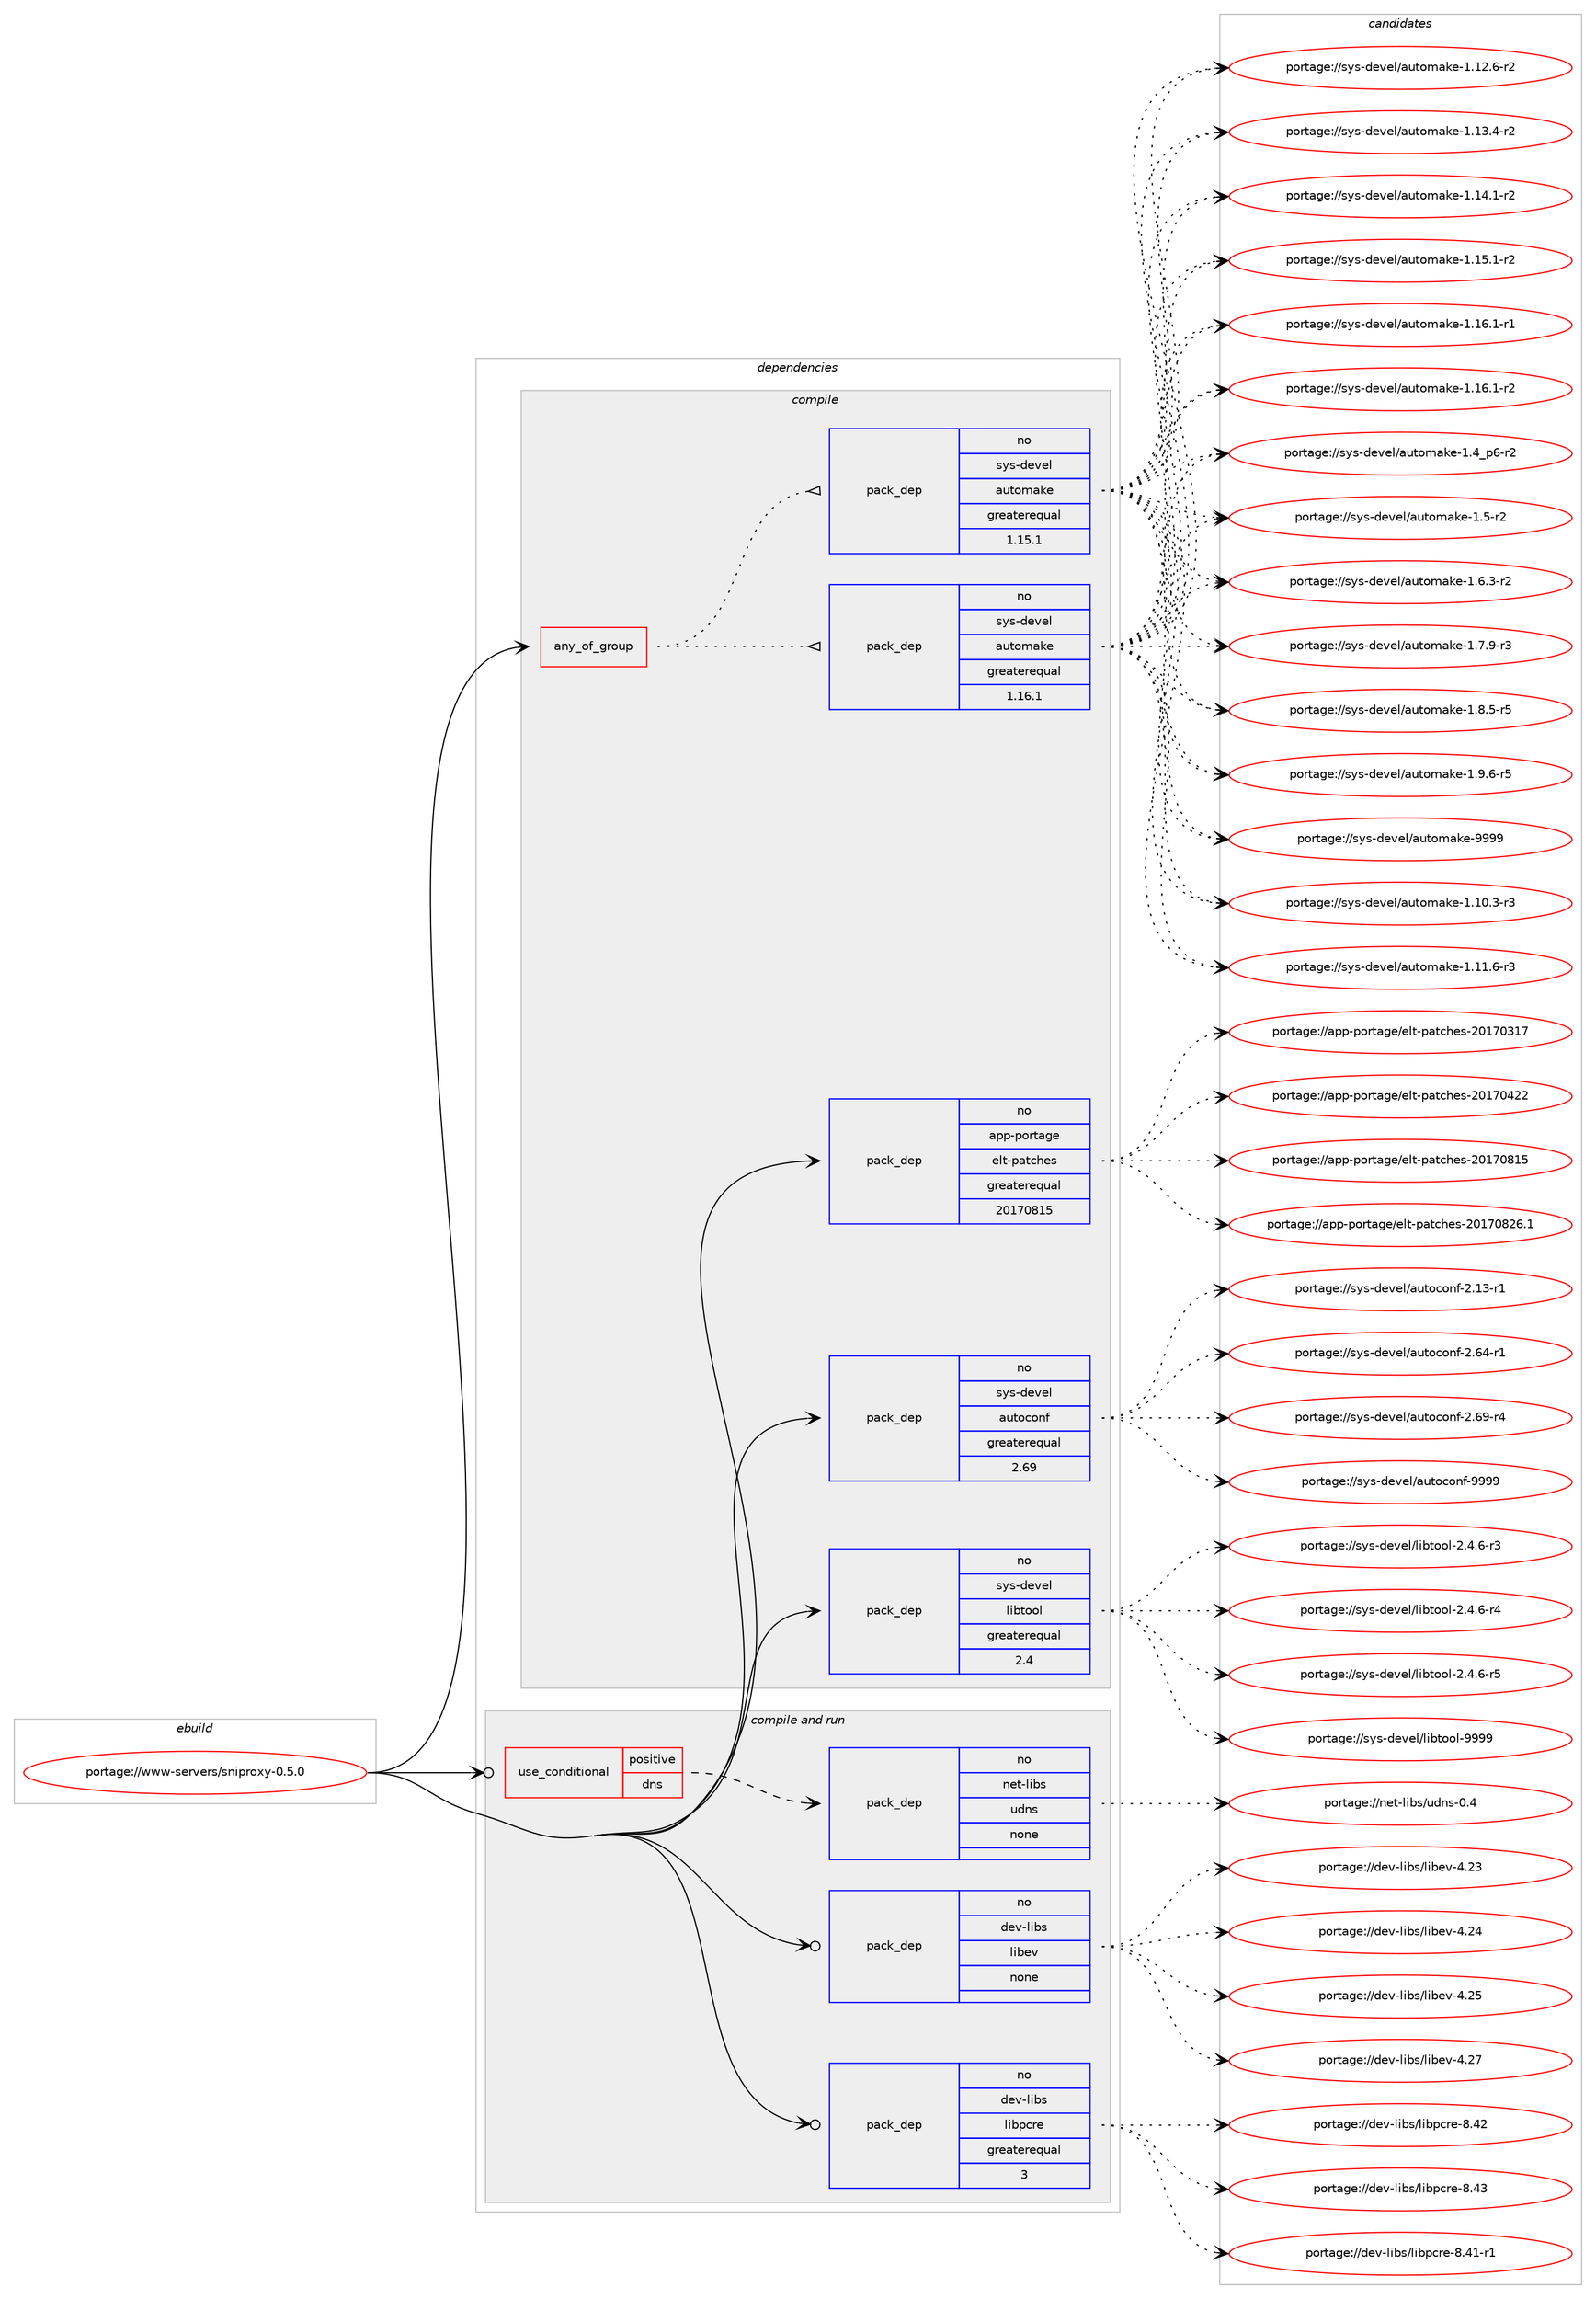 digraph prolog {

# *************
# Graph options
# *************

newrank=true;
concentrate=true;
compound=true;
graph [rankdir=LR,fontname=Helvetica,fontsize=10,ranksep=1.5];#, ranksep=2.5, nodesep=0.2];
edge  [arrowhead=vee];
node  [fontname=Helvetica,fontsize=10];

# **********
# The ebuild
# **********

subgraph cluster_leftcol {
color=gray;
rank=same;
label=<<i>ebuild</i>>;
id [label="portage://www-servers/sniproxy-0.5.0", color=red, width=4, href="../www-servers/sniproxy-0.5.0.svg"];
}

# ****************
# The dependencies
# ****************

subgraph cluster_midcol {
color=gray;
label=<<i>dependencies</i>>;
subgraph cluster_compile {
fillcolor="#eeeeee";
style=filled;
label=<<i>compile</i>>;
subgraph any7610 {
dependency444362 [label=<<TABLE BORDER="0" CELLBORDER="1" CELLSPACING="0" CELLPADDING="4"><TR><TD CELLPADDING="10">any_of_group</TD></TR></TABLE>>, shape=none, color=red];subgraph pack329436 {
dependency444363 [label=<<TABLE BORDER="0" CELLBORDER="1" CELLSPACING="0" CELLPADDING="4" WIDTH="220"><TR><TD ROWSPAN="6" CELLPADDING="30">pack_dep</TD></TR><TR><TD WIDTH="110">no</TD></TR><TR><TD>sys-devel</TD></TR><TR><TD>automake</TD></TR><TR><TD>greaterequal</TD></TR><TR><TD>1.16.1</TD></TR></TABLE>>, shape=none, color=blue];
}
dependency444362:e -> dependency444363:w [weight=20,style="dotted",arrowhead="oinv"];
subgraph pack329437 {
dependency444364 [label=<<TABLE BORDER="0" CELLBORDER="1" CELLSPACING="0" CELLPADDING="4" WIDTH="220"><TR><TD ROWSPAN="6" CELLPADDING="30">pack_dep</TD></TR><TR><TD WIDTH="110">no</TD></TR><TR><TD>sys-devel</TD></TR><TR><TD>automake</TD></TR><TR><TD>greaterequal</TD></TR><TR><TD>1.15.1</TD></TR></TABLE>>, shape=none, color=blue];
}
dependency444362:e -> dependency444364:w [weight=20,style="dotted",arrowhead="oinv"];
}
id:e -> dependency444362:w [weight=20,style="solid",arrowhead="vee"];
subgraph pack329438 {
dependency444365 [label=<<TABLE BORDER="0" CELLBORDER="1" CELLSPACING="0" CELLPADDING="4" WIDTH="220"><TR><TD ROWSPAN="6" CELLPADDING="30">pack_dep</TD></TR><TR><TD WIDTH="110">no</TD></TR><TR><TD>app-portage</TD></TR><TR><TD>elt-patches</TD></TR><TR><TD>greaterequal</TD></TR><TR><TD>20170815</TD></TR></TABLE>>, shape=none, color=blue];
}
id:e -> dependency444365:w [weight=20,style="solid",arrowhead="vee"];
subgraph pack329439 {
dependency444366 [label=<<TABLE BORDER="0" CELLBORDER="1" CELLSPACING="0" CELLPADDING="4" WIDTH="220"><TR><TD ROWSPAN="6" CELLPADDING="30">pack_dep</TD></TR><TR><TD WIDTH="110">no</TD></TR><TR><TD>sys-devel</TD></TR><TR><TD>autoconf</TD></TR><TR><TD>greaterequal</TD></TR><TR><TD>2.69</TD></TR></TABLE>>, shape=none, color=blue];
}
id:e -> dependency444366:w [weight=20,style="solid",arrowhead="vee"];
subgraph pack329440 {
dependency444367 [label=<<TABLE BORDER="0" CELLBORDER="1" CELLSPACING="0" CELLPADDING="4" WIDTH="220"><TR><TD ROWSPAN="6" CELLPADDING="30">pack_dep</TD></TR><TR><TD WIDTH="110">no</TD></TR><TR><TD>sys-devel</TD></TR><TR><TD>libtool</TD></TR><TR><TD>greaterequal</TD></TR><TR><TD>2.4</TD></TR></TABLE>>, shape=none, color=blue];
}
id:e -> dependency444367:w [weight=20,style="solid",arrowhead="vee"];
}
subgraph cluster_compileandrun {
fillcolor="#eeeeee";
style=filled;
label=<<i>compile and run</i>>;
subgraph cond107039 {
dependency444368 [label=<<TABLE BORDER="0" CELLBORDER="1" CELLSPACING="0" CELLPADDING="4"><TR><TD ROWSPAN="3" CELLPADDING="10">use_conditional</TD></TR><TR><TD>positive</TD></TR><TR><TD>dns</TD></TR></TABLE>>, shape=none, color=red];
subgraph pack329441 {
dependency444369 [label=<<TABLE BORDER="0" CELLBORDER="1" CELLSPACING="0" CELLPADDING="4" WIDTH="220"><TR><TD ROWSPAN="6" CELLPADDING="30">pack_dep</TD></TR><TR><TD WIDTH="110">no</TD></TR><TR><TD>net-libs</TD></TR><TR><TD>udns</TD></TR><TR><TD>none</TD></TR><TR><TD></TD></TR></TABLE>>, shape=none, color=blue];
}
dependency444368:e -> dependency444369:w [weight=20,style="dashed",arrowhead="vee"];
}
id:e -> dependency444368:w [weight=20,style="solid",arrowhead="odotvee"];
subgraph pack329442 {
dependency444370 [label=<<TABLE BORDER="0" CELLBORDER="1" CELLSPACING="0" CELLPADDING="4" WIDTH="220"><TR><TD ROWSPAN="6" CELLPADDING="30">pack_dep</TD></TR><TR><TD WIDTH="110">no</TD></TR><TR><TD>dev-libs</TD></TR><TR><TD>libev</TD></TR><TR><TD>none</TD></TR><TR><TD></TD></TR></TABLE>>, shape=none, color=blue];
}
id:e -> dependency444370:w [weight=20,style="solid",arrowhead="odotvee"];
subgraph pack329443 {
dependency444371 [label=<<TABLE BORDER="0" CELLBORDER="1" CELLSPACING="0" CELLPADDING="4" WIDTH="220"><TR><TD ROWSPAN="6" CELLPADDING="30">pack_dep</TD></TR><TR><TD WIDTH="110">no</TD></TR><TR><TD>dev-libs</TD></TR><TR><TD>libpcre</TD></TR><TR><TD>greaterequal</TD></TR><TR><TD>3</TD></TR></TABLE>>, shape=none, color=blue];
}
id:e -> dependency444371:w [weight=20,style="solid",arrowhead="odotvee"];
}
subgraph cluster_run {
fillcolor="#eeeeee";
style=filled;
label=<<i>run</i>>;
}
}

# **************
# The candidates
# **************

subgraph cluster_choices {
rank=same;
color=gray;
label=<<i>candidates</i>>;

subgraph choice329436 {
color=black;
nodesep=1;
choiceportage11512111545100101118101108479711711611110997107101454946494846514511451 [label="portage://sys-devel/automake-1.10.3-r3", color=red, width=4,href="../sys-devel/automake-1.10.3-r3.svg"];
choiceportage11512111545100101118101108479711711611110997107101454946494946544511451 [label="portage://sys-devel/automake-1.11.6-r3", color=red, width=4,href="../sys-devel/automake-1.11.6-r3.svg"];
choiceportage11512111545100101118101108479711711611110997107101454946495046544511450 [label="portage://sys-devel/automake-1.12.6-r2", color=red, width=4,href="../sys-devel/automake-1.12.6-r2.svg"];
choiceportage11512111545100101118101108479711711611110997107101454946495146524511450 [label="portage://sys-devel/automake-1.13.4-r2", color=red, width=4,href="../sys-devel/automake-1.13.4-r2.svg"];
choiceportage11512111545100101118101108479711711611110997107101454946495246494511450 [label="portage://sys-devel/automake-1.14.1-r2", color=red, width=4,href="../sys-devel/automake-1.14.1-r2.svg"];
choiceportage11512111545100101118101108479711711611110997107101454946495346494511450 [label="portage://sys-devel/automake-1.15.1-r2", color=red, width=4,href="../sys-devel/automake-1.15.1-r2.svg"];
choiceportage11512111545100101118101108479711711611110997107101454946495446494511449 [label="portage://sys-devel/automake-1.16.1-r1", color=red, width=4,href="../sys-devel/automake-1.16.1-r1.svg"];
choiceportage11512111545100101118101108479711711611110997107101454946495446494511450 [label="portage://sys-devel/automake-1.16.1-r2", color=red, width=4,href="../sys-devel/automake-1.16.1-r2.svg"];
choiceportage115121115451001011181011084797117116111109971071014549465295112544511450 [label="portage://sys-devel/automake-1.4_p6-r2", color=red, width=4,href="../sys-devel/automake-1.4_p6-r2.svg"];
choiceportage11512111545100101118101108479711711611110997107101454946534511450 [label="portage://sys-devel/automake-1.5-r2", color=red, width=4,href="../sys-devel/automake-1.5-r2.svg"];
choiceportage115121115451001011181011084797117116111109971071014549465446514511450 [label="portage://sys-devel/automake-1.6.3-r2", color=red, width=4,href="../sys-devel/automake-1.6.3-r2.svg"];
choiceportage115121115451001011181011084797117116111109971071014549465546574511451 [label="portage://sys-devel/automake-1.7.9-r3", color=red, width=4,href="../sys-devel/automake-1.7.9-r3.svg"];
choiceportage115121115451001011181011084797117116111109971071014549465646534511453 [label="portage://sys-devel/automake-1.8.5-r5", color=red, width=4,href="../sys-devel/automake-1.8.5-r5.svg"];
choiceportage115121115451001011181011084797117116111109971071014549465746544511453 [label="portage://sys-devel/automake-1.9.6-r5", color=red, width=4,href="../sys-devel/automake-1.9.6-r5.svg"];
choiceportage115121115451001011181011084797117116111109971071014557575757 [label="portage://sys-devel/automake-9999", color=red, width=4,href="../sys-devel/automake-9999.svg"];
dependency444363:e -> choiceportage11512111545100101118101108479711711611110997107101454946494846514511451:w [style=dotted,weight="100"];
dependency444363:e -> choiceportage11512111545100101118101108479711711611110997107101454946494946544511451:w [style=dotted,weight="100"];
dependency444363:e -> choiceportage11512111545100101118101108479711711611110997107101454946495046544511450:w [style=dotted,weight="100"];
dependency444363:e -> choiceportage11512111545100101118101108479711711611110997107101454946495146524511450:w [style=dotted,weight="100"];
dependency444363:e -> choiceportage11512111545100101118101108479711711611110997107101454946495246494511450:w [style=dotted,weight="100"];
dependency444363:e -> choiceportage11512111545100101118101108479711711611110997107101454946495346494511450:w [style=dotted,weight="100"];
dependency444363:e -> choiceportage11512111545100101118101108479711711611110997107101454946495446494511449:w [style=dotted,weight="100"];
dependency444363:e -> choiceportage11512111545100101118101108479711711611110997107101454946495446494511450:w [style=dotted,weight="100"];
dependency444363:e -> choiceportage115121115451001011181011084797117116111109971071014549465295112544511450:w [style=dotted,weight="100"];
dependency444363:e -> choiceportage11512111545100101118101108479711711611110997107101454946534511450:w [style=dotted,weight="100"];
dependency444363:e -> choiceportage115121115451001011181011084797117116111109971071014549465446514511450:w [style=dotted,weight="100"];
dependency444363:e -> choiceportage115121115451001011181011084797117116111109971071014549465546574511451:w [style=dotted,weight="100"];
dependency444363:e -> choiceportage115121115451001011181011084797117116111109971071014549465646534511453:w [style=dotted,weight="100"];
dependency444363:e -> choiceportage115121115451001011181011084797117116111109971071014549465746544511453:w [style=dotted,weight="100"];
dependency444363:e -> choiceportage115121115451001011181011084797117116111109971071014557575757:w [style=dotted,weight="100"];
}
subgraph choice329437 {
color=black;
nodesep=1;
choiceportage11512111545100101118101108479711711611110997107101454946494846514511451 [label="portage://sys-devel/automake-1.10.3-r3", color=red, width=4,href="../sys-devel/automake-1.10.3-r3.svg"];
choiceportage11512111545100101118101108479711711611110997107101454946494946544511451 [label="portage://sys-devel/automake-1.11.6-r3", color=red, width=4,href="../sys-devel/automake-1.11.6-r3.svg"];
choiceportage11512111545100101118101108479711711611110997107101454946495046544511450 [label="portage://sys-devel/automake-1.12.6-r2", color=red, width=4,href="../sys-devel/automake-1.12.6-r2.svg"];
choiceportage11512111545100101118101108479711711611110997107101454946495146524511450 [label="portage://sys-devel/automake-1.13.4-r2", color=red, width=4,href="../sys-devel/automake-1.13.4-r2.svg"];
choiceportage11512111545100101118101108479711711611110997107101454946495246494511450 [label="portage://sys-devel/automake-1.14.1-r2", color=red, width=4,href="../sys-devel/automake-1.14.1-r2.svg"];
choiceportage11512111545100101118101108479711711611110997107101454946495346494511450 [label="portage://sys-devel/automake-1.15.1-r2", color=red, width=4,href="../sys-devel/automake-1.15.1-r2.svg"];
choiceportage11512111545100101118101108479711711611110997107101454946495446494511449 [label="portage://sys-devel/automake-1.16.1-r1", color=red, width=4,href="../sys-devel/automake-1.16.1-r1.svg"];
choiceportage11512111545100101118101108479711711611110997107101454946495446494511450 [label="portage://sys-devel/automake-1.16.1-r2", color=red, width=4,href="../sys-devel/automake-1.16.1-r2.svg"];
choiceportage115121115451001011181011084797117116111109971071014549465295112544511450 [label="portage://sys-devel/automake-1.4_p6-r2", color=red, width=4,href="../sys-devel/automake-1.4_p6-r2.svg"];
choiceportage11512111545100101118101108479711711611110997107101454946534511450 [label="portage://sys-devel/automake-1.5-r2", color=red, width=4,href="../sys-devel/automake-1.5-r2.svg"];
choiceportage115121115451001011181011084797117116111109971071014549465446514511450 [label="portage://sys-devel/automake-1.6.3-r2", color=red, width=4,href="../sys-devel/automake-1.6.3-r2.svg"];
choiceportage115121115451001011181011084797117116111109971071014549465546574511451 [label="portage://sys-devel/automake-1.7.9-r3", color=red, width=4,href="../sys-devel/automake-1.7.9-r3.svg"];
choiceportage115121115451001011181011084797117116111109971071014549465646534511453 [label="portage://sys-devel/automake-1.8.5-r5", color=red, width=4,href="../sys-devel/automake-1.8.5-r5.svg"];
choiceportage115121115451001011181011084797117116111109971071014549465746544511453 [label="portage://sys-devel/automake-1.9.6-r5", color=red, width=4,href="../sys-devel/automake-1.9.6-r5.svg"];
choiceportage115121115451001011181011084797117116111109971071014557575757 [label="portage://sys-devel/automake-9999", color=red, width=4,href="../sys-devel/automake-9999.svg"];
dependency444364:e -> choiceportage11512111545100101118101108479711711611110997107101454946494846514511451:w [style=dotted,weight="100"];
dependency444364:e -> choiceportage11512111545100101118101108479711711611110997107101454946494946544511451:w [style=dotted,weight="100"];
dependency444364:e -> choiceportage11512111545100101118101108479711711611110997107101454946495046544511450:w [style=dotted,weight="100"];
dependency444364:e -> choiceportage11512111545100101118101108479711711611110997107101454946495146524511450:w [style=dotted,weight="100"];
dependency444364:e -> choiceportage11512111545100101118101108479711711611110997107101454946495246494511450:w [style=dotted,weight="100"];
dependency444364:e -> choiceportage11512111545100101118101108479711711611110997107101454946495346494511450:w [style=dotted,weight="100"];
dependency444364:e -> choiceportage11512111545100101118101108479711711611110997107101454946495446494511449:w [style=dotted,weight="100"];
dependency444364:e -> choiceportage11512111545100101118101108479711711611110997107101454946495446494511450:w [style=dotted,weight="100"];
dependency444364:e -> choiceportage115121115451001011181011084797117116111109971071014549465295112544511450:w [style=dotted,weight="100"];
dependency444364:e -> choiceportage11512111545100101118101108479711711611110997107101454946534511450:w [style=dotted,weight="100"];
dependency444364:e -> choiceportage115121115451001011181011084797117116111109971071014549465446514511450:w [style=dotted,weight="100"];
dependency444364:e -> choiceportage115121115451001011181011084797117116111109971071014549465546574511451:w [style=dotted,weight="100"];
dependency444364:e -> choiceportage115121115451001011181011084797117116111109971071014549465646534511453:w [style=dotted,weight="100"];
dependency444364:e -> choiceportage115121115451001011181011084797117116111109971071014549465746544511453:w [style=dotted,weight="100"];
dependency444364:e -> choiceportage115121115451001011181011084797117116111109971071014557575757:w [style=dotted,weight="100"];
}
subgraph choice329438 {
color=black;
nodesep=1;
choiceportage97112112451121111141169710310147101108116451129711699104101115455048495548514955 [label="portage://app-portage/elt-patches-20170317", color=red, width=4,href="../app-portage/elt-patches-20170317.svg"];
choiceportage97112112451121111141169710310147101108116451129711699104101115455048495548525050 [label="portage://app-portage/elt-patches-20170422", color=red, width=4,href="../app-portage/elt-patches-20170422.svg"];
choiceportage97112112451121111141169710310147101108116451129711699104101115455048495548564953 [label="portage://app-portage/elt-patches-20170815", color=red, width=4,href="../app-portage/elt-patches-20170815.svg"];
choiceportage971121124511211111411697103101471011081164511297116991041011154550484955485650544649 [label="portage://app-portage/elt-patches-20170826.1", color=red, width=4,href="../app-portage/elt-patches-20170826.1.svg"];
dependency444365:e -> choiceportage97112112451121111141169710310147101108116451129711699104101115455048495548514955:w [style=dotted,weight="100"];
dependency444365:e -> choiceportage97112112451121111141169710310147101108116451129711699104101115455048495548525050:w [style=dotted,weight="100"];
dependency444365:e -> choiceportage97112112451121111141169710310147101108116451129711699104101115455048495548564953:w [style=dotted,weight="100"];
dependency444365:e -> choiceportage971121124511211111411697103101471011081164511297116991041011154550484955485650544649:w [style=dotted,weight="100"];
}
subgraph choice329439 {
color=black;
nodesep=1;
choiceportage1151211154510010111810110847971171161119911111010245504649514511449 [label="portage://sys-devel/autoconf-2.13-r1", color=red, width=4,href="../sys-devel/autoconf-2.13-r1.svg"];
choiceportage1151211154510010111810110847971171161119911111010245504654524511449 [label="portage://sys-devel/autoconf-2.64-r1", color=red, width=4,href="../sys-devel/autoconf-2.64-r1.svg"];
choiceportage1151211154510010111810110847971171161119911111010245504654574511452 [label="portage://sys-devel/autoconf-2.69-r4", color=red, width=4,href="../sys-devel/autoconf-2.69-r4.svg"];
choiceportage115121115451001011181011084797117116111991111101024557575757 [label="portage://sys-devel/autoconf-9999", color=red, width=4,href="../sys-devel/autoconf-9999.svg"];
dependency444366:e -> choiceportage1151211154510010111810110847971171161119911111010245504649514511449:w [style=dotted,weight="100"];
dependency444366:e -> choiceportage1151211154510010111810110847971171161119911111010245504654524511449:w [style=dotted,weight="100"];
dependency444366:e -> choiceportage1151211154510010111810110847971171161119911111010245504654574511452:w [style=dotted,weight="100"];
dependency444366:e -> choiceportage115121115451001011181011084797117116111991111101024557575757:w [style=dotted,weight="100"];
}
subgraph choice329440 {
color=black;
nodesep=1;
choiceportage1151211154510010111810110847108105981161111111084550465246544511451 [label="portage://sys-devel/libtool-2.4.6-r3", color=red, width=4,href="../sys-devel/libtool-2.4.6-r3.svg"];
choiceportage1151211154510010111810110847108105981161111111084550465246544511452 [label="portage://sys-devel/libtool-2.4.6-r4", color=red, width=4,href="../sys-devel/libtool-2.4.6-r4.svg"];
choiceportage1151211154510010111810110847108105981161111111084550465246544511453 [label="portage://sys-devel/libtool-2.4.6-r5", color=red, width=4,href="../sys-devel/libtool-2.4.6-r5.svg"];
choiceportage1151211154510010111810110847108105981161111111084557575757 [label="portage://sys-devel/libtool-9999", color=red, width=4,href="../sys-devel/libtool-9999.svg"];
dependency444367:e -> choiceportage1151211154510010111810110847108105981161111111084550465246544511451:w [style=dotted,weight="100"];
dependency444367:e -> choiceportage1151211154510010111810110847108105981161111111084550465246544511452:w [style=dotted,weight="100"];
dependency444367:e -> choiceportage1151211154510010111810110847108105981161111111084550465246544511453:w [style=dotted,weight="100"];
dependency444367:e -> choiceportage1151211154510010111810110847108105981161111111084557575757:w [style=dotted,weight="100"];
}
subgraph choice329441 {
color=black;
nodesep=1;
choiceportage11010111645108105981154711710011011545484652 [label="portage://net-libs/udns-0.4", color=red, width=4,href="../net-libs/udns-0.4.svg"];
dependency444369:e -> choiceportage11010111645108105981154711710011011545484652:w [style=dotted,weight="100"];
}
subgraph choice329442 {
color=black;
nodesep=1;
choiceportage100101118451081059811547108105981011184552465051 [label="portage://dev-libs/libev-4.23", color=red, width=4,href="../dev-libs/libev-4.23.svg"];
choiceportage100101118451081059811547108105981011184552465052 [label="portage://dev-libs/libev-4.24", color=red, width=4,href="../dev-libs/libev-4.24.svg"];
choiceportage100101118451081059811547108105981011184552465053 [label="portage://dev-libs/libev-4.25", color=red, width=4,href="../dev-libs/libev-4.25.svg"];
choiceportage100101118451081059811547108105981011184552465055 [label="portage://dev-libs/libev-4.27", color=red, width=4,href="../dev-libs/libev-4.27.svg"];
dependency444370:e -> choiceportage100101118451081059811547108105981011184552465051:w [style=dotted,weight="100"];
dependency444370:e -> choiceportage100101118451081059811547108105981011184552465052:w [style=dotted,weight="100"];
dependency444370:e -> choiceportage100101118451081059811547108105981011184552465053:w [style=dotted,weight="100"];
dependency444370:e -> choiceportage100101118451081059811547108105981011184552465055:w [style=dotted,weight="100"];
}
subgraph choice329443 {
color=black;
nodesep=1;
choiceportage100101118451081059811547108105981129911410145564652494511449 [label="portage://dev-libs/libpcre-8.41-r1", color=red, width=4,href="../dev-libs/libpcre-8.41-r1.svg"];
choiceportage10010111845108105981154710810598112991141014556465250 [label="portage://dev-libs/libpcre-8.42", color=red, width=4,href="../dev-libs/libpcre-8.42.svg"];
choiceportage10010111845108105981154710810598112991141014556465251 [label="portage://dev-libs/libpcre-8.43", color=red, width=4,href="../dev-libs/libpcre-8.43.svg"];
dependency444371:e -> choiceportage100101118451081059811547108105981129911410145564652494511449:w [style=dotted,weight="100"];
dependency444371:e -> choiceportage10010111845108105981154710810598112991141014556465250:w [style=dotted,weight="100"];
dependency444371:e -> choiceportage10010111845108105981154710810598112991141014556465251:w [style=dotted,weight="100"];
}
}

}

